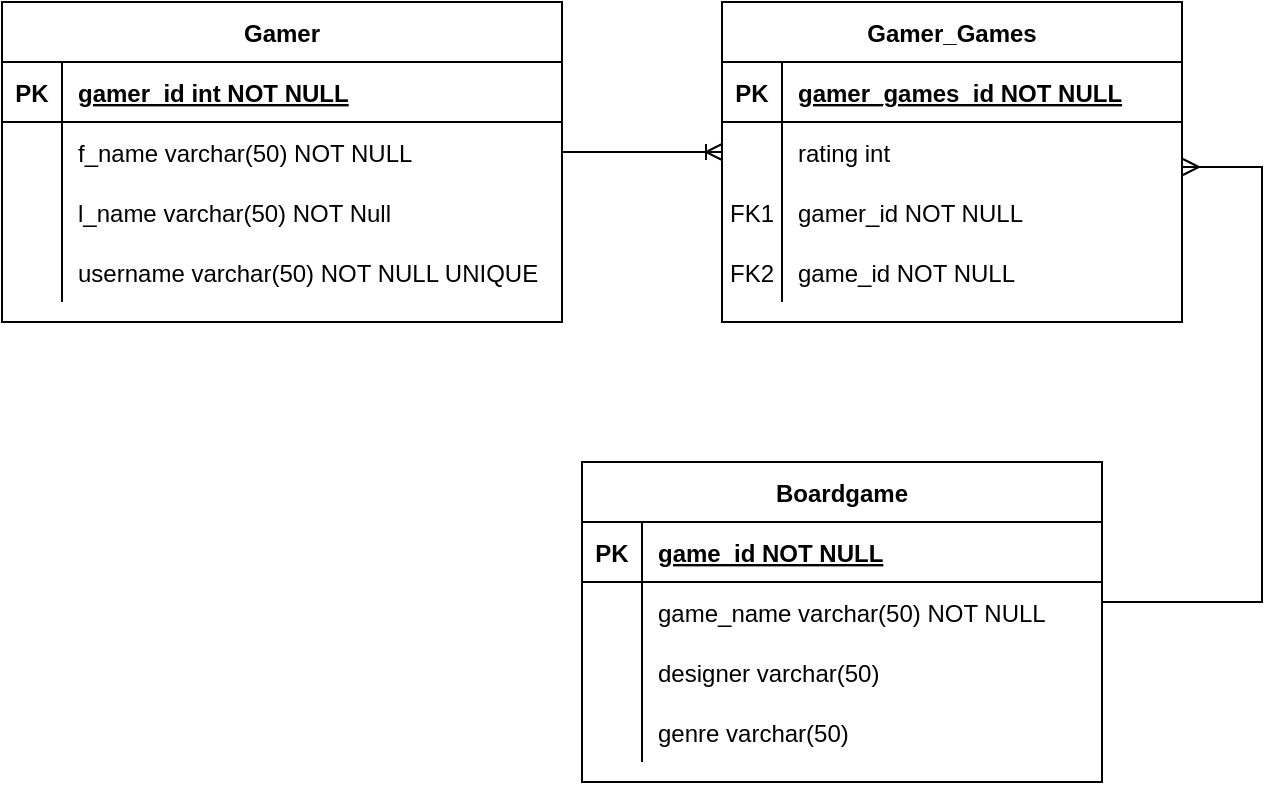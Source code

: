<mxfile version="19.0.3" type="github">
  <diagram id="R2lEEEUBdFMjLlhIrx00" name="Page-1">
    <mxGraphModel dx="946" dy="550" grid="1" gridSize="10" guides="1" tooltips="1" connect="1" arrows="1" fold="1" page="1" pageScale="1" pageWidth="850" pageHeight="1100" math="0" shadow="0" extFonts="Permanent Marker^https://fonts.googleapis.com/css?family=Permanent+Marker">
      <root>
        <mxCell id="0" />
        <mxCell id="1" parent="0" />
        <mxCell id="tX6SdOe69UBCwU7S81_E-1" value="Gamer" style="shape=table;startSize=30;container=1;collapsible=1;childLayout=tableLayout;fixedRows=1;rowLines=0;fontStyle=1;align=center;resizeLast=1;" vertex="1" parent="1">
          <mxGeometry x="40" y="40" width="280" height="160" as="geometry" />
        </mxCell>
        <mxCell id="tX6SdOe69UBCwU7S81_E-2" value="" style="shape=tableRow;horizontal=0;startSize=0;swimlaneHead=0;swimlaneBody=0;fillColor=none;collapsible=0;dropTarget=0;points=[[0,0.5],[1,0.5]];portConstraint=eastwest;top=0;left=0;right=0;bottom=1;" vertex="1" parent="tX6SdOe69UBCwU7S81_E-1">
          <mxGeometry y="30" width="280" height="30" as="geometry" />
        </mxCell>
        <mxCell id="tX6SdOe69UBCwU7S81_E-3" value="PK" style="shape=partialRectangle;connectable=0;fillColor=none;top=0;left=0;bottom=0;right=0;fontStyle=1;overflow=hidden;" vertex="1" parent="tX6SdOe69UBCwU7S81_E-2">
          <mxGeometry width="30" height="30" as="geometry">
            <mxRectangle width="30" height="30" as="alternateBounds" />
          </mxGeometry>
        </mxCell>
        <mxCell id="tX6SdOe69UBCwU7S81_E-4" value="gamer_id int NOT NULL" style="shape=partialRectangle;connectable=0;fillColor=none;top=0;left=0;bottom=0;right=0;align=left;spacingLeft=6;fontStyle=5;overflow=hidden;" vertex="1" parent="tX6SdOe69UBCwU7S81_E-2">
          <mxGeometry x="30" width="250" height="30" as="geometry">
            <mxRectangle width="250" height="30" as="alternateBounds" />
          </mxGeometry>
        </mxCell>
        <mxCell id="tX6SdOe69UBCwU7S81_E-5" value="" style="shape=tableRow;horizontal=0;startSize=0;swimlaneHead=0;swimlaneBody=0;fillColor=none;collapsible=0;dropTarget=0;points=[[0,0.5],[1,0.5]];portConstraint=eastwest;top=0;left=0;right=0;bottom=0;" vertex="1" parent="tX6SdOe69UBCwU7S81_E-1">
          <mxGeometry y="60" width="280" height="30" as="geometry" />
        </mxCell>
        <mxCell id="tX6SdOe69UBCwU7S81_E-6" value="" style="shape=partialRectangle;connectable=0;fillColor=none;top=0;left=0;bottom=0;right=0;editable=1;overflow=hidden;" vertex="1" parent="tX6SdOe69UBCwU7S81_E-5">
          <mxGeometry width="30" height="30" as="geometry">
            <mxRectangle width="30" height="30" as="alternateBounds" />
          </mxGeometry>
        </mxCell>
        <mxCell id="tX6SdOe69UBCwU7S81_E-7" value="f_name varchar(50) NOT NULL" style="shape=partialRectangle;connectable=0;fillColor=none;top=0;left=0;bottom=0;right=0;align=left;spacingLeft=6;overflow=hidden;" vertex="1" parent="tX6SdOe69UBCwU7S81_E-5">
          <mxGeometry x="30" width="250" height="30" as="geometry">
            <mxRectangle width="250" height="30" as="alternateBounds" />
          </mxGeometry>
        </mxCell>
        <mxCell id="tX6SdOe69UBCwU7S81_E-8" value="" style="shape=tableRow;horizontal=0;startSize=0;swimlaneHead=0;swimlaneBody=0;fillColor=none;collapsible=0;dropTarget=0;points=[[0,0.5],[1,0.5]];portConstraint=eastwest;top=0;left=0;right=0;bottom=0;" vertex="1" parent="tX6SdOe69UBCwU7S81_E-1">
          <mxGeometry y="90" width="280" height="30" as="geometry" />
        </mxCell>
        <mxCell id="tX6SdOe69UBCwU7S81_E-9" value="" style="shape=partialRectangle;connectable=0;fillColor=none;top=0;left=0;bottom=0;right=0;editable=1;overflow=hidden;" vertex="1" parent="tX6SdOe69UBCwU7S81_E-8">
          <mxGeometry width="30" height="30" as="geometry">
            <mxRectangle width="30" height="30" as="alternateBounds" />
          </mxGeometry>
        </mxCell>
        <mxCell id="tX6SdOe69UBCwU7S81_E-10" value="l_name varchar(50) NOT Null" style="shape=partialRectangle;connectable=0;fillColor=none;top=0;left=0;bottom=0;right=0;align=left;spacingLeft=6;overflow=hidden;" vertex="1" parent="tX6SdOe69UBCwU7S81_E-8">
          <mxGeometry x="30" width="250" height="30" as="geometry">
            <mxRectangle width="250" height="30" as="alternateBounds" />
          </mxGeometry>
        </mxCell>
        <mxCell id="tX6SdOe69UBCwU7S81_E-11" value="" style="shape=tableRow;horizontal=0;startSize=0;swimlaneHead=0;swimlaneBody=0;fillColor=none;collapsible=0;dropTarget=0;points=[[0,0.5],[1,0.5]];portConstraint=eastwest;top=0;left=0;right=0;bottom=0;" vertex="1" parent="tX6SdOe69UBCwU7S81_E-1">
          <mxGeometry y="120" width="280" height="30" as="geometry" />
        </mxCell>
        <mxCell id="tX6SdOe69UBCwU7S81_E-12" value="" style="shape=partialRectangle;connectable=0;fillColor=none;top=0;left=0;bottom=0;right=0;editable=1;overflow=hidden;" vertex="1" parent="tX6SdOe69UBCwU7S81_E-11">
          <mxGeometry width="30" height="30" as="geometry">
            <mxRectangle width="30" height="30" as="alternateBounds" />
          </mxGeometry>
        </mxCell>
        <mxCell id="tX6SdOe69UBCwU7S81_E-13" value="username varchar(50) NOT NULL UNIQUE" style="shape=partialRectangle;connectable=0;fillColor=none;top=0;left=0;bottom=0;right=0;align=left;spacingLeft=6;overflow=hidden;" vertex="1" parent="tX6SdOe69UBCwU7S81_E-11">
          <mxGeometry x="30" width="250" height="30" as="geometry">
            <mxRectangle width="250" height="30" as="alternateBounds" />
          </mxGeometry>
        </mxCell>
        <mxCell id="tX6SdOe69UBCwU7S81_E-14" value="" style="edgeStyle=entityRelationEdgeStyle;fontSize=12;html=1;endArrow=ERoneToMany;rounded=0;exitX=1;exitY=0.5;exitDx=0;exitDy=0;entryX=0;entryY=0.5;entryDx=0;entryDy=0;" edge="1" parent="1" source="tX6SdOe69UBCwU7S81_E-5" target="tX6SdOe69UBCwU7S81_E-38">
          <mxGeometry width="100" height="100" relative="1" as="geometry">
            <mxPoint x="380" y="330" as="sourcePoint" />
            <mxPoint x="395" y="115" as="targetPoint" />
          </mxGeometry>
        </mxCell>
        <mxCell id="tX6SdOe69UBCwU7S81_E-19" value="Boardgame" style="shape=table;startSize=30;container=1;collapsible=1;childLayout=tableLayout;fixedRows=1;rowLines=0;fontStyle=1;align=center;resizeLast=1;" vertex="1" parent="1">
          <mxGeometry x="330" y="270" width="260" height="160" as="geometry" />
        </mxCell>
        <mxCell id="tX6SdOe69UBCwU7S81_E-20" value="" style="shape=tableRow;horizontal=0;startSize=0;swimlaneHead=0;swimlaneBody=0;fillColor=none;collapsible=0;dropTarget=0;points=[[0,0.5],[1,0.5]];portConstraint=eastwest;top=0;left=0;right=0;bottom=1;" vertex="1" parent="tX6SdOe69UBCwU7S81_E-19">
          <mxGeometry y="30" width="260" height="30" as="geometry" />
        </mxCell>
        <mxCell id="tX6SdOe69UBCwU7S81_E-21" value="PK" style="shape=partialRectangle;connectable=0;fillColor=none;top=0;left=0;bottom=0;right=0;fontStyle=1;overflow=hidden;" vertex="1" parent="tX6SdOe69UBCwU7S81_E-20">
          <mxGeometry width="30" height="30" as="geometry">
            <mxRectangle width="30" height="30" as="alternateBounds" />
          </mxGeometry>
        </mxCell>
        <mxCell id="tX6SdOe69UBCwU7S81_E-22" value="game_id NOT NULL" style="shape=partialRectangle;connectable=0;fillColor=none;top=0;left=0;bottom=0;right=0;align=left;spacingLeft=6;fontStyle=5;overflow=hidden;" vertex="1" parent="tX6SdOe69UBCwU7S81_E-20">
          <mxGeometry x="30" width="230" height="30" as="geometry">
            <mxRectangle width="230" height="30" as="alternateBounds" />
          </mxGeometry>
        </mxCell>
        <mxCell id="tX6SdOe69UBCwU7S81_E-23" value="" style="shape=tableRow;horizontal=0;startSize=0;swimlaneHead=0;swimlaneBody=0;fillColor=none;collapsible=0;dropTarget=0;points=[[0,0.5],[1,0.5]];portConstraint=eastwest;top=0;left=0;right=0;bottom=0;" vertex="1" parent="tX6SdOe69UBCwU7S81_E-19">
          <mxGeometry y="60" width="260" height="30" as="geometry" />
        </mxCell>
        <mxCell id="tX6SdOe69UBCwU7S81_E-24" value="" style="shape=partialRectangle;connectable=0;fillColor=none;top=0;left=0;bottom=0;right=0;editable=1;overflow=hidden;" vertex="1" parent="tX6SdOe69UBCwU7S81_E-23">
          <mxGeometry width="30" height="30" as="geometry">
            <mxRectangle width="30" height="30" as="alternateBounds" />
          </mxGeometry>
        </mxCell>
        <mxCell id="tX6SdOe69UBCwU7S81_E-25" value="game_name varchar(50) NOT NULL" style="shape=partialRectangle;connectable=0;fillColor=none;top=0;left=0;bottom=0;right=0;align=left;spacingLeft=6;overflow=hidden;" vertex="1" parent="tX6SdOe69UBCwU7S81_E-23">
          <mxGeometry x="30" width="230" height="30" as="geometry">
            <mxRectangle width="230" height="30" as="alternateBounds" />
          </mxGeometry>
        </mxCell>
        <mxCell id="tX6SdOe69UBCwU7S81_E-26" value="" style="shape=tableRow;horizontal=0;startSize=0;swimlaneHead=0;swimlaneBody=0;fillColor=none;collapsible=0;dropTarget=0;points=[[0,0.5],[1,0.5]];portConstraint=eastwest;top=0;left=0;right=0;bottom=0;" vertex="1" parent="tX6SdOe69UBCwU7S81_E-19">
          <mxGeometry y="90" width="260" height="30" as="geometry" />
        </mxCell>
        <mxCell id="tX6SdOe69UBCwU7S81_E-27" value="" style="shape=partialRectangle;connectable=0;fillColor=none;top=0;left=0;bottom=0;right=0;editable=1;overflow=hidden;" vertex="1" parent="tX6SdOe69UBCwU7S81_E-26">
          <mxGeometry width="30" height="30" as="geometry">
            <mxRectangle width="30" height="30" as="alternateBounds" />
          </mxGeometry>
        </mxCell>
        <mxCell id="tX6SdOe69UBCwU7S81_E-28" value="designer varchar(50)" style="shape=partialRectangle;connectable=0;fillColor=none;top=0;left=0;bottom=0;right=0;align=left;spacingLeft=6;overflow=hidden;" vertex="1" parent="tX6SdOe69UBCwU7S81_E-26">
          <mxGeometry x="30" width="230" height="30" as="geometry">
            <mxRectangle width="230" height="30" as="alternateBounds" />
          </mxGeometry>
        </mxCell>
        <mxCell id="tX6SdOe69UBCwU7S81_E-29" value="" style="shape=tableRow;horizontal=0;startSize=0;swimlaneHead=0;swimlaneBody=0;fillColor=none;collapsible=0;dropTarget=0;points=[[0,0.5],[1,0.5]];portConstraint=eastwest;top=0;left=0;right=0;bottom=0;" vertex="1" parent="tX6SdOe69UBCwU7S81_E-19">
          <mxGeometry y="120" width="260" height="30" as="geometry" />
        </mxCell>
        <mxCell id="tX6SdOe69UBCwU7S81_E-30" value="" style="shape=partialRectangle;connectable=0;fillColor=none;top=0;left=0;bottom=0;right=0;editable=1;overflow=hidden;" vertex="1" parent="tX6SdOe69UBCwU7S81_E-29">
          <mxGeometry width="30" height="30" as="geometry">
            <mxRectangle width="30" height="30" as="alternateBounds" />
          </mxGeometry>
        </mxCell>
        <mxCell id="tX6SdOe69UBCwU7S81_E-31" value="genre varchar(50)" style="shape=partialRectangle;connectable=0;fillColor=none;top=0;left=0;bottom=0;right=0;align=left;spacingLeft=6;overflow=hidden;" vertex="1" parent="tX6SdOe69UBCwU7S81_E-29">
          <mxGeometry x="30" width="230" height="30" as="geometry">
            <mxRectangle width="230" height="30" as="alternateBounds" />
          </mxGeometry>
        </mxCell>
        <mxCell id="tX6SdOe69UBCwU7S81_E-32" style="edgeStyle=orthogonalEdgeStyle;rounded=0;orthogonalLoop=1;jettySize=auto;html=1;endArrow=none;endFill=0;startArrow=ERmany;startFill=0;entryX=1;entryY=0.5;entryDx=0;entryDy=0;exitX=1.002;exitY=0.75;exitDx=0;exitDy=0;exitPerimeter=0;" edge="1" parent="1" source="tX6SdOe69UBCwU7S81_E-38">
          <mxGeometry relative="1" as="geometry">
            <mxPoint x="670" y="180" as="sourcePoint" />
            <mxPoint x="590" y="340" as="targetPoint" />
            <Array as="points">
              <mxPoint x="670" y="123" />
              <mxPoint x="670" y="340" />
            </Array>
          </mxGeometry>
        </mxCell>
        <mxCell id="tX6SdOe69UBCwU7S81_E-34" value="Gamer_Games" style="shape=table;startSize=30;container=1;collapsible=1;childLayout=tableLayout;fixedRows=1;rowLines=0;fontStyle=1;align=center;resizeLast=1;" vertex="1" parent="1">
          <mxGeometry x="400" y="40" width="230" height="160" as="geometry" />
        </mxCell>
        <mxCell id="tX6SdOe69UBCwU7S81_E-35" value="" style="shape=tableRow;horizontal=0;startSize=0;swimlaneHead=0;swimlaneBody=0;fillColor=none;collapsible=0;dropTarget=0;points=[[0,0.5],[1,0.5]];portConstraint=eastwest;top=0;left=0;right=0;bottom=1;" vertex="1" parent="tX6SdOe69UBCwU7S81_E-34">
          <mxGeometry y="30" width="230" height="30" as="geometry" />
        </mxCell>
        <mxCell id="tX6SdOe69UBCwU7S81_E-36" value="PK" style="shape=partialRectangle;connectable=0;fillColor=none;top=0;left=0;bottom=0;right=0;fontStyle=1;overflow=hidden;" vertex="1" parent="tX6SdOe69UBCwU7S81_E-35">
          <mxGeometry width="30" height="30" as="geometry">
            <mxRectangle width="30" height="30" as="alternateBounds" />
          </mxGeometry>
        </mxCell>
        <mxCell id="tX6SdOe69UBCwU7S81_E-37" value="gamer_games_id NOT NULL" style="shape=partialRectangle;connectable=0;fillColor=none;top=0;left=0;bottom=0;right=0;align=left;spacingLeft=6;fontStyle=5;overflow=hidden;" vertex="1" parent="tX6SdOe69UBCwU7S81_E-35">
          <mxGeometry x="30" width="200" height="30" as="geometry">
            <mxRectangle width="200" height="30" as="alternateBounds" />
          </mxGeometry>
        </mxCell>
        <mxCell id="tX6SdOe69UBCwU7S81_E-38" value="" style="shape=tableRow;horizontal=0;startSize=0;swimlaneHead=0;swimlaneBody=0;fillColor=none;collapsible=0;dropTarget=0;points=[[0,0.5],[1,0.5]];portConstraint=eastwest;top=0;left=0;right=0;bottom=0;" vertex="1" parent="tX6SdOe69UBCwU7S81_E-34">
          <mxGeometry y="60" width="230" height="30" as="geometry" />
        </mxCell>
        <mxCell id="tX6SdOe69UBCwU7S81_E-39" value="" style="shape=partialRectangle;connectable=0;fillColor=none;top=0;left=0;bottom=0;right=0;editable=1;overflow=hidden;" vertex="1" parent="tX6SdOe69UBCwU7S81_E-38">
          <mxGeometry width="30" height="30" as="geometry">
            <mxRectangle width="30" height="30" as="alternateBounds" />
          </mxGeometry>
        </mxCell>
        <mxCell id="tX6SdOe69UBCwU7S81_E-40" value="rating int" style="shape=partialRectangle;connectable=0;fillColor=none;top=0;left=0;bottom=0;right=0;align=left;spacingLeft=6;overflow=hidden;" vertex="1" parent="tX6SdOe69UBCwU7S81_E-38">
          <mxGeometry x="30" width="200" height="30" as="geometry">
            <mxRectangle width="200" height="30" as="alternateBounds" />
          </mxGeometry>
        </mxCell>
        <mxCell id="tX6SdOe69UBCwU7S81_E-41" value="" style="shape=tableRow;horizontal=0;startSize=0;swimlaneHead=0;swimlaneBody=0;fillColor=none;collapsible=0;dropTarget=0;points=[[0,0.5],[1,0.5]];portConstraint=eastwest;top=0;left=0;right=0;bottom=0;" vertex="1" parent="tX6SdOe69UBCwU7S81_E-34">
          <mxGeometry y="90" width="230" height="30" as="geometry" />
        </mxCell>
        <mxCell id="tX6SdOe69UBCwU7S81_E-42" value="FK1" style="shape=partialRectangle;connectable=0;fillColor=none;top=0;left=0;bottom=0;right=0;editable=1;overflow=hidden;" vertex="1" parent="tX6SdOe69UBCwU7S81_E-41">
          <mxGeometry width="30" height="30" as="geometry">
            <mxRectangle width="30" height="30" as="alternateBounds" />
          </mxGeometry>
        </mxCell>
        <mxCell id="tX6SdOe69UBCwU7S81_E-43" value="gamer_id NOT NULL" style="shape=partialRectangle;connectable=0;fillColor=none;top=0;left=0;bottom=0;right=0;align=left;spacingLeft=6;overflow=hidden;" vertex="1" parent="tX6SdOe69UBCwU7S81_E-41">
          <mxGeometry x="30" width="200" height="30" as="geometry">
            <mxRectangle width="200" height="30" as="alternateBounds" />
          </mxGeometry>
        </mxCell>
        <mxCell id="tX6SdOe69UBCwU7S81_E-44" value="" style="shape=tableRow;horizontal=0;startSize=0;swimlaneHead=0;swimlaneBody=0;fillColor=none;collapsible=0;dropTarget=0;points=[[0,0.5],[1,0.5]];portConstraint=eastwest;top=0;left=0;right=0;bottom=0;" vertex="1" parent="tX6SdOe69UBCwU7S81_E-34">
          <mxGeometry y="120" width="230" height="30" as="geometry" />
        </mxCell>
        <mxCell id="tX6SdOe69UBCwU7S81_E-45" value="FK2" style="shape=partialRectangle;connectable=0;fillColor=none;top=0;left=0;bottom=0;right=0;editable=1;overflow=hidden;" vertex="1" parent="tX6SdOe69UBCwU7S81_E-44">
          <mxGeometry width="30" height="30" as="geometry">
            <mxRectangle width="30" height="30" as="alternateBounds" />
          </mxGeometry>
        </mxCell>
        <mxCell id="tX6SdOe69UBCwU7S81_E-46" value="game_id NOT NULL" style="shape=partialRectangle;connectable=0;fillColor=none;top=0;left=0;bottom=0;right=0;align=left;spacingLeft=6;overflow=hidden;" vertex="1" parent="tX6SdOe69UBCwU7S81_E-44">
          <mxGeometry x="30" width="200" height="30" as="geometry">
            <mxRectangle width="200" height="30" as="alternateBounds" />
          </mxGeometry>
        </mxCell>
      </root>
    </mxGraphModel>
  </diagram>
</mxfile>
